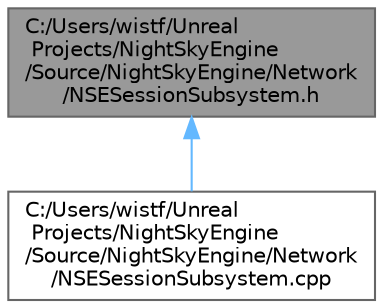 digraph "C:/Users/wistf/Unreal Projects/NightSkyEngine/Source/NightSkyEngine/Network/NSESessionSubsystem.h"
{
 // LATEX_PDF_SIZE
  bgcolor="transparent";
  edge [fontname=Helvetica,fontsize=10,labelfontname=Helvetica,labelfontsize=10];
  node [fontname=Helvetica,fontsize=10,shape=box,height=0.2,width=0.4];
  Node1 [id="Node000001",label="C:/Users/wistf/Unreal\l Projects/NightSkyEngine\l/Source/NightSkyEngine/Network\l/NSESessionSubsystem.h",height=0.2,width=0.4,color="gray40", fillcolor="grey60", style="filled", fontcolor="black",tooltip=" "];
  Node1 -> Node2 [id="edge1_Node000001_Node000002",dir="back",color="steelblue1",style="solid",tooltip=" "];
  Node2 [id="Node000002",label="C:/Users/wistf/Unreal\l Projects/NightSkyEngine\l/Source/NightSkyEngine/Network\l/NSESessionSubsystem.cpp",height=0.2,width=0.4,color="grey40", fillcolor="white", style="filled",URL="$_n_s_e_session_subsystem_8cpp.html",tooltip=" "];
}
